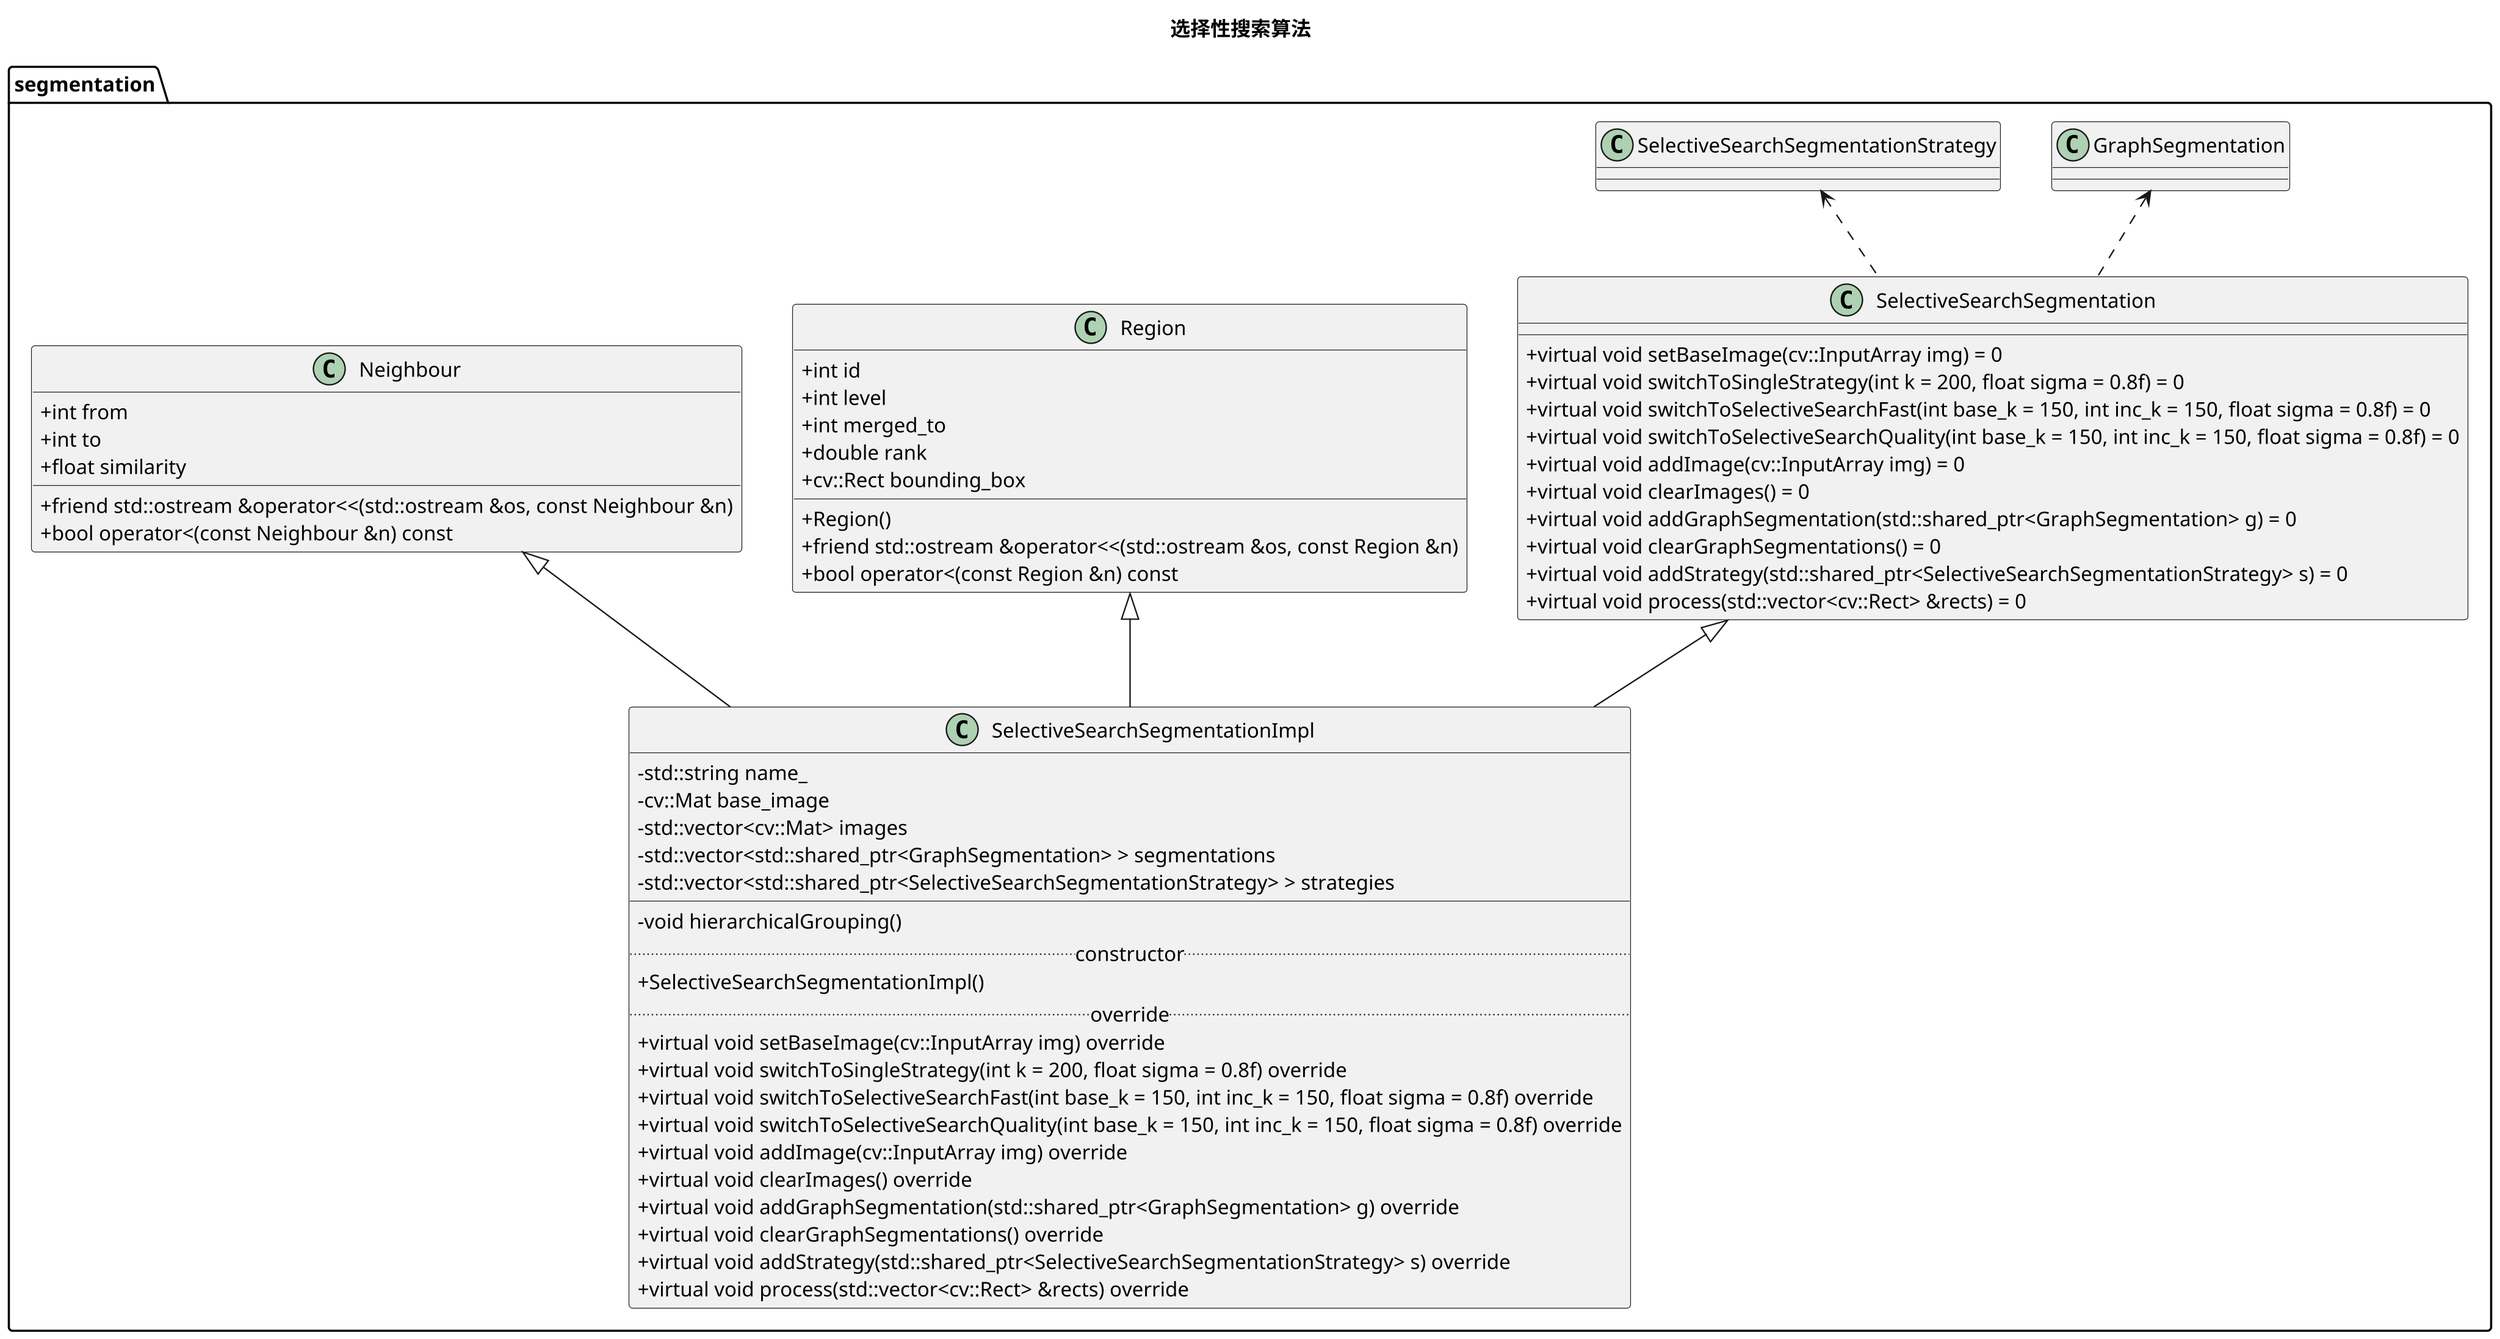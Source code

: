 @startuml
skinparam classAttributeIconSize 0
scale 4096 width
title 选择性搜索算法

segmentation.GraphSegmentation <.. segmentation.SelectiveSearchSegmentation

segmentation.SelectiveSearchSegmentationStrategy <.. segmentation.SelectiveSearchSegmentation

segmentation.SelectiveSearchSegmentation <|-- segmentation.SelectiveSearchSegmentationImpl

segmentation.Region <|-- segmentation.SelectiveSearchSegmentationImpl

segmentation.Neighbour <|-- segmentation.SelectiveSearchSegmentationImpl

class segmentation.SelectiveSearchSegmentation {
    + virtual void setBaseImage(cv::InputArray img) = 0
    + virtual void switchToSingleStrategy(int k = 200, float sigma = 0.8f) = 0
    + virtual void switchToSelectiveSearchFast(int base_k = 150, int inc_k = 150, float sigma = 0.8f) = 0
    + virtual void switchToSelectiveSearchQuality(int base_k = 150, int inc_k = 150, float sigma = 0.8f) = 0
    + virtual void addImage(cv::InputArray img) = 0
    + virtual void clearImages() = 0
    + virtual void addGraphSegmentation(std::shared_ptr<GraphSegmentation> g) = 0
    + virtual void clearGraphSegmentations() = 0
    + virtual void addStrategy(std::shared_ptr<SelectiveSearchSegmentationStrategy> s) = 0
    + virtual void process(std::vector<cv::Rect> &rects) = 0
}

class segmentation.SelectiveSearchSegmentationImpl {
    - std::string name_
    - cv::Mat base_image
    - std::vector<cv::Mat> images
    - std::vector<std::shared_ptr<GraphSegmentation> > segmentations
    - std::vector<std::shared_ptr<SelectiveSearchSegmentationStrategy> > strategies
    __
    - void hierarchicalGrouping()
    .. constructor ..
    + SelectiveSearchSegmentationImpl()
    .. override ..
    + virtual void setBaseImage(cv::InputArray img) override
    + virtual void switchToSingleStrategy(int k = 200, float sigma = 0.8f) override
    + virtual void switchToSelectiveSearchFast(int base_k = 150, int inc_k = 150, float sigma = 0.8f) override
    + virtual void switchToSelectiveSearchQuality(int base_k = 150, int inc_k = 150, float sigma = 0.8f) override
    + virtual void addImage(cv::InputArray img) override
    + virtual void clearImages() override
    + virtual void addGraphSegmentation(std::shared_ptr<GraphSegmentation> g) override
    + virtual void clearGraphSegmentations() override
    + virtual void addStrategy(std::shared_ptr<SelectiveSearchSegmentationStrategy> s) override
    + virtual void process(std::vector<cv::Rect> &rects) override
}

class segmentation.Region {
    + int id
    + int level
    + int merged_to
    + double rank
    + cv::Rect bounding_box

    + Region()
    + friend std::ostream &operator<<(std::ostream &os, const Region &n)
    + bool operator<(const Region &n) const
}

class segmentation.Neighbour {
    + int from
    + int to
    + float similarity

    + friend std::ostream &operator<<(std::ostream &os, const Neighbour &n)
    + bool operator<(const Neighbour &n) const
}

@enduml